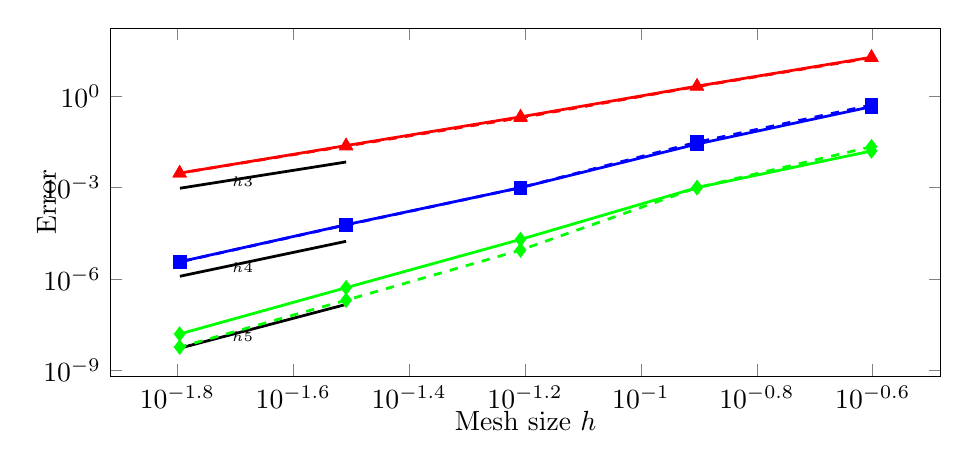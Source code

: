 \begin{tikzpicture}%
\begin{axis}[xmode=log,ymode=log,height=6cm,mark options={solid},xlabel={Mesh size $h$},ylabel={Error},ylabel style={yshift=-0.4cm},xlabel style={yshift=0.2cm},width=1\textwidth]%
\addplot[mark=diamond*,color=green,line width=1pt,solid] coordinates {%
(0.25,0.016)%
(0.125,0.001)%
(0.062,2.003e-05)%
(0.031,5.224e-07)%
(0.016,1.58e-08)%
};%
%
%
\addplot[forget plot,samples=100,line width=1pt,yshift=-0.2cm,domain={0.031:0.016},draw=black]{16.966*x^5} node[right, pos=0.75] {\tiny{$h5$}};%
\addplot[mark=square*,color=blue,line width=1pt,solid] coordinates {%
(0.25,0.454)%
(0.125,0.027)%
(0.062,0.001)%
(0.031,6.081e-05)%
(0.016,3.685e-06)%
};%
%
%
\addplot[forget plot,samples=100,line width=1pt,yshift=-0.2cm,domain={0.031:0.016},draw=black]{61.824*x^4} node[right, pos=0.75] {\tiny{$h4$}};%
\addplot[mark=triangle*,color=red,line width=1pt,solid] coordinates {%
(0.25,19.011)%
(0.125,2.134)%
(0.062,0.21)%
(0.031,0.024)%
(0.016,0.003)%
};%
%
%
\addplot[forget plot,samples=100,line width=1pt,yshift=-0.2cm,domain={0.031:0.016},draw=black]{765.346*x^3} node[right, pos=0.75] {\tiny{$h3$}};%
\addplot[mark=diamond*,color=green,line width=1pt,dashed] coordinates {%
(0.25,0.022)%
(0.125,0.001)%
(0.062,8.927e-06)%
(0.031,2.03e-07)%
(0.016,5.857e-09)%
};%
%
%
\addplot[mark=square*,color=blue,line width=1pt,dashed] coordinates {%
(0.25,0.514)%
(0.125,0.031)%
(0.062,0.001)%
(0.031,5.979e-05)%
(0.016,3.65e-06)%
};%
%
%
\addplot[mark=triangle*,color=red,line width=1pt,dashed] coordinates {%
(0.25,18.166)%
(0.125,2.079)%
(0.062,0.196)%
(0.031,0.023)%
(0.016,0.003)%
};%
%
%
\end{axis}%
\end{tikzpicture}%
